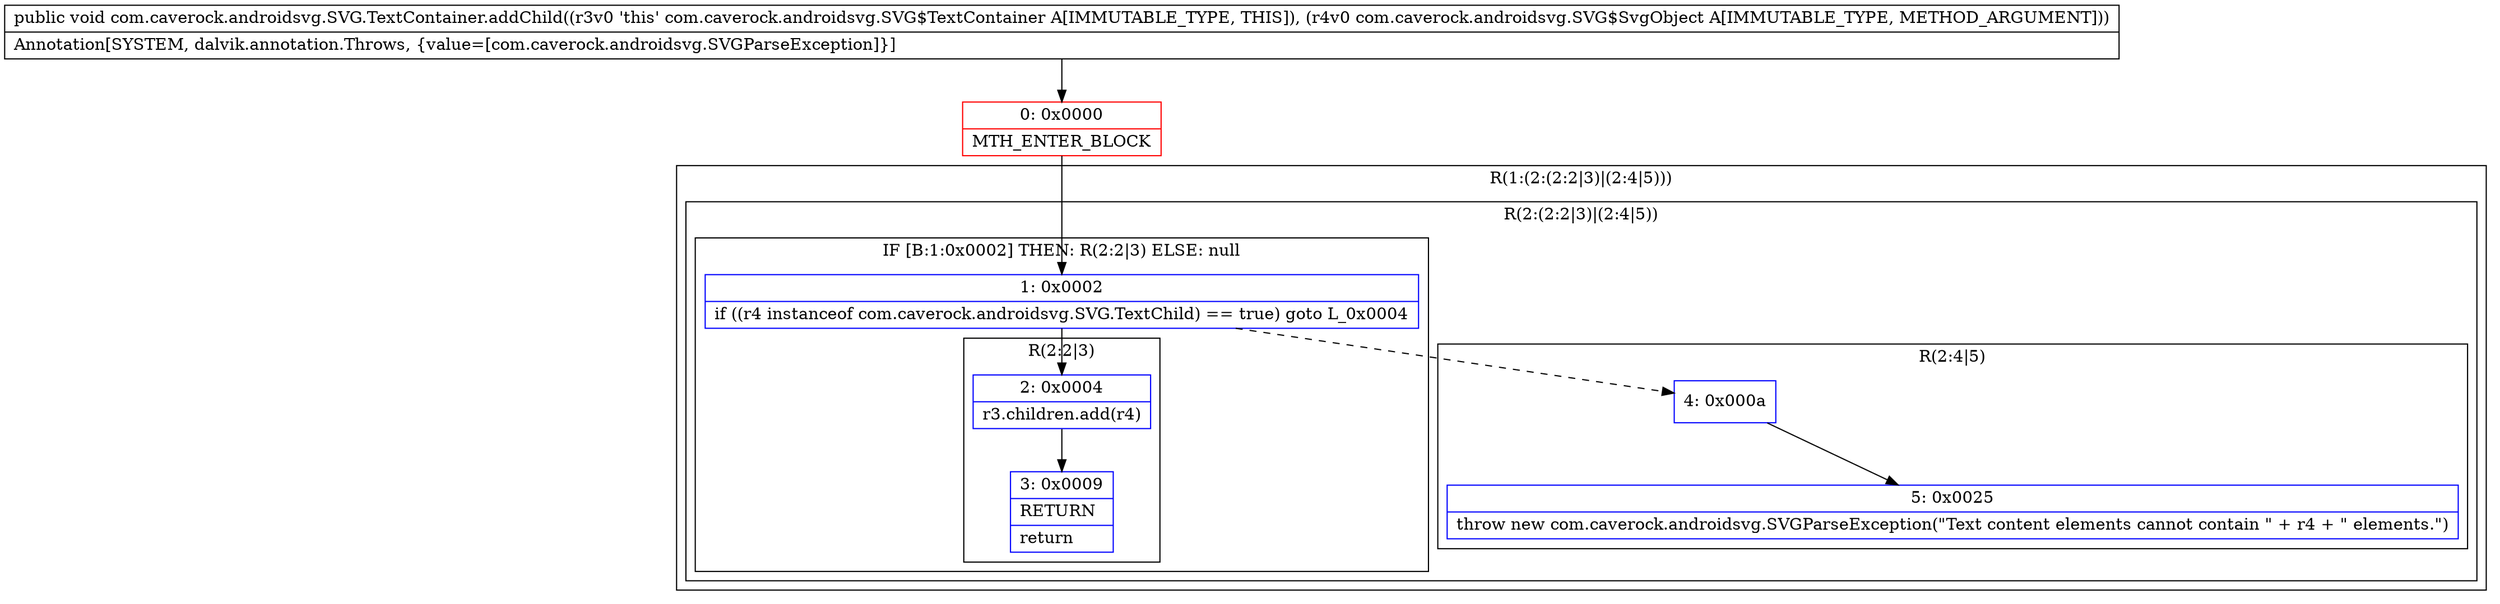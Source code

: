 digraph "CFG forcom.caverock.androidsvg.SVG.TextContainer.addChild(Lcom\/caverock\/androidsvg\/SVG$SvgObject;)V" {
subgraph cluster_Region_1101107894 {
label = "R(1:(2:(2:2|3)|(2:4|5)))";
node [shape=record,color=blue];
subgraph cluster_Region_1508376755 {
label = "R(2:(2:2|3)|(2:4|5))";
node [shape=record,color=blue];
subgraph cluster_IfRegion_13698135 {
label = "IF [B:1:0x0002] THEN: R(2:2|3) ELSE: null";
node [shape=record,color=blue];
Node_1 [shape=record,label="{1\:\ 0x0002|if ((r4 instanceof com.caverock.androidsvg.SVG.TextChild) == true) goto L_0x0004\l}"];
subgraph cluster_Region_93174772 {
label = "R(2:2|3)";
node [shape=record,color=blue];
Node_2 [shape=record,label="{2\:\ 0x0004|r3.children.add(r4)\l}"];
Node_3 [shape=record,label="{3\:\ 0x0009|RETURN\l|return\l}"];
}
}
subgraph cluster_Region_1223994833 {
label = "R(2:4|5)";
node [shape=record,color=blue];
Node_4 [shape=record,label="{4\:\ 0x000a}"];
Node_5 [shape=record,label="{5\:\ 0x0025|throw new com.caverock.androidsvg.SVGParseException(\"Text content elements cannot contain \" + r4 + \" elements.\")\l}"];
}
}
}
Node_0 [shape=record,color=red,label="{0\:\ 0x0000|MTH_ENTER_BLOCK\l}"];
MethodNode[shape=record,label="{public void com.caverock.androidsvg.SVG.TextContainer.addChild((r3v0 'this' com.caverock.androidsvg.SVG$TextContainer A[IMMUTABLE_TYPE, THIS]), (r4v0 com.caverock.androidsvg.SVG$SvgObject A[IMMUTABLE_TYPE, METHOD_ARGUMENT]))  | Annotation[SYSTEM, dalvik.annotation.Throws, \{value=[com.caverock.androidsvg.SVGParseException]\}]\l}"];
MethodNode -> Node_0;
Node_1 -> Node_2;
Node_1 -> Node_4[style=dashed];
Node_2 -> Node_3;
Node_4 -> Node_5;
Node_0 -> Node_1;
}

